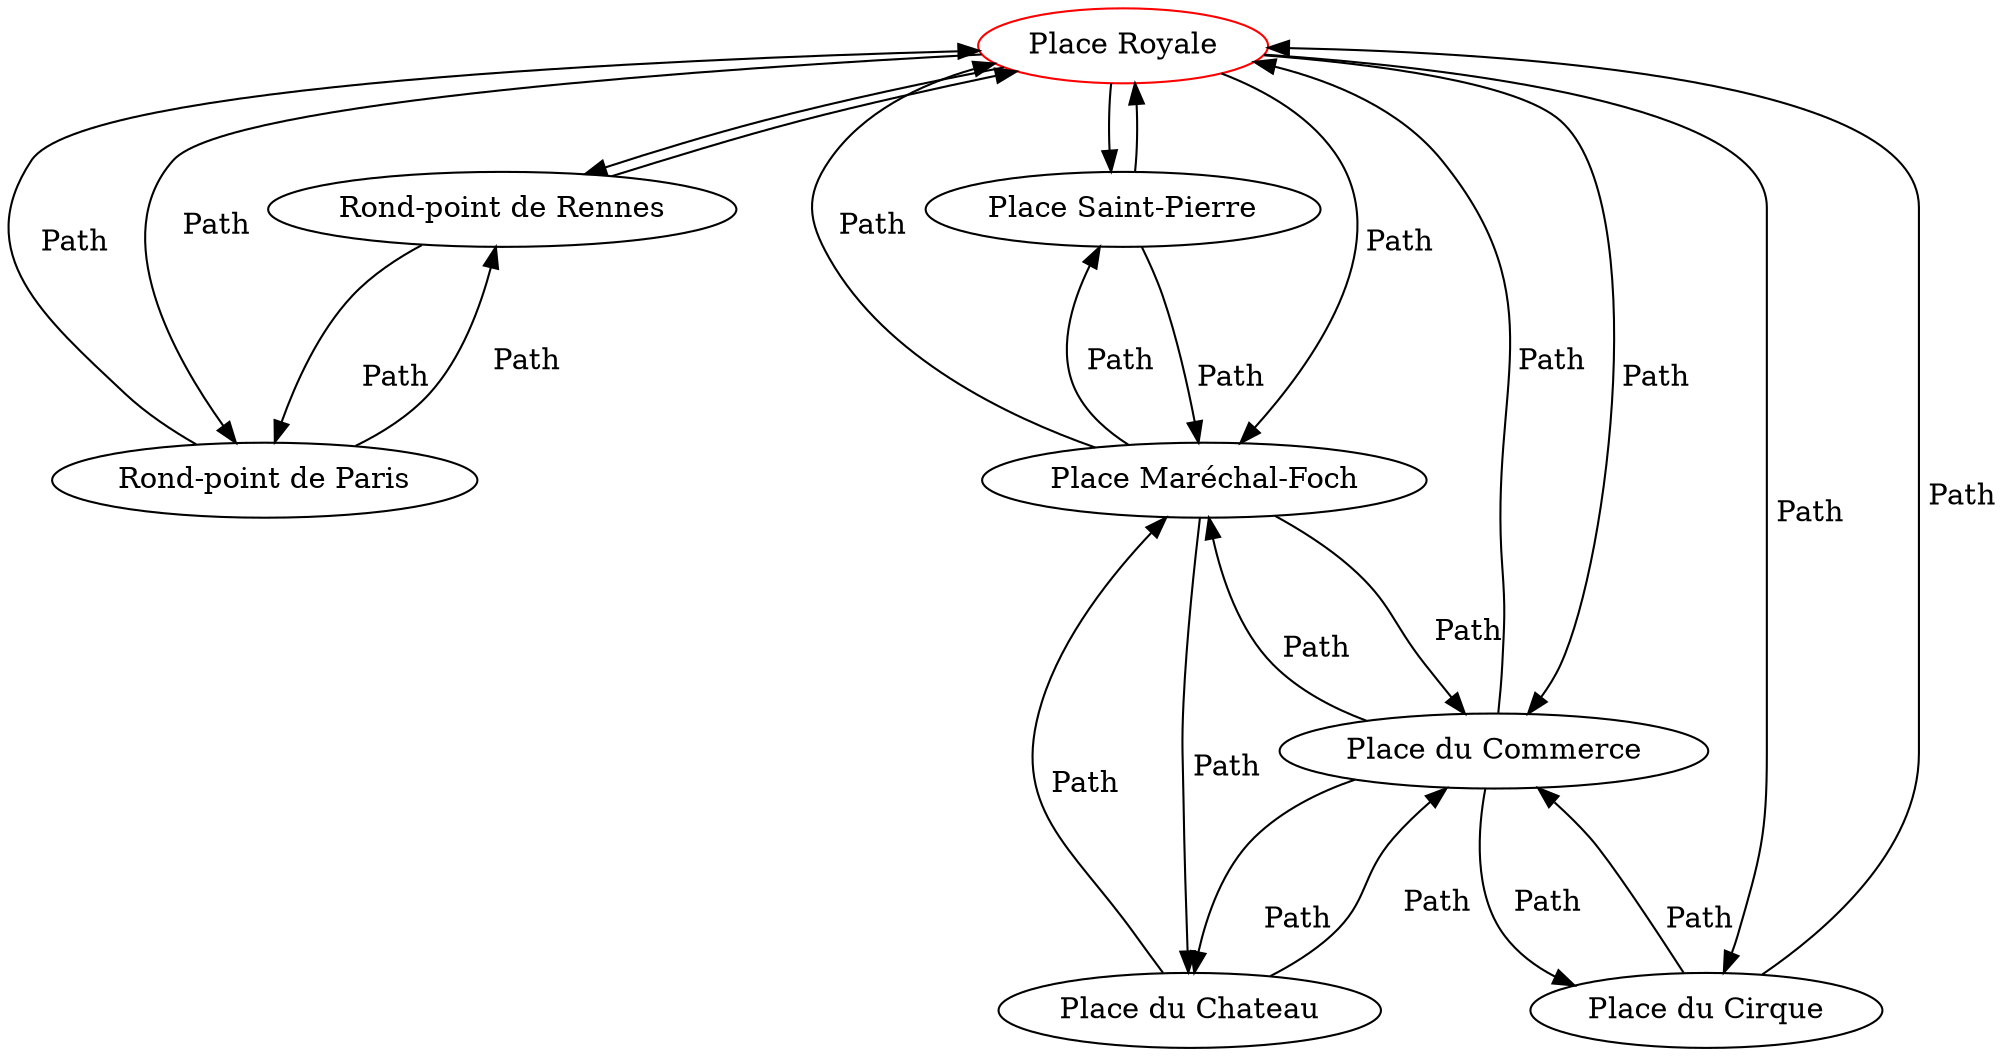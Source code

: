 digraph {
	Place_Royale [label="Place Royale",color="red"];
	Rond_point_de_Rennes [label="Rond-point de Rennes"];
	Rond_point_de_Paris [label="Rond-point de Paris"];
	Place_Saint_Pierre [label="Place Saint-Pierre"];
	Place_Marechal_Foch [label="Place Maréchal-Foch"];
	Place_du_Chateau [label="Place du Chateau"];
	Place_du_Commerce [label="Place du Commerce"];
	Place_du_Cirque [label="Place du Cirque"];

	Place_Royale -> Rond_point_de_Rennes [label="
"];
	Rond_point_de_Rennes -> Rond_point_de_Paris [label="

 Path"];
	Rond_point_de_Paris -> Place_Royale [label="

 Path"];
	Place_Royale -> Place_Saint_Pierre [label="
"];
	Place_Saint_Pierre -> Place_Marechal_Foch [label="

 Path"];
	Place_Royale -> Place_Marechal_Foch [label="

 Path"];
	Place_Royale -> Place_du_Commerce [label="

 Path"];
	Place_Royale -> Place_du_Cirque [label="

 Path"];
	Place_du_Cirque -> Place_du_Commerce [label="

 Path"];
	Place_du_Commerce -> Place_Marechal_Foch [label="

 Path"];
	Place_du_Commerce -> Place_du_Chateau [label="

 Path"];
	Place_du_Chateau -> Place_Marechal_Foch [label="

 Path"];
	Rond_point_de_Rennes -> Place_Royale [label=""];
	Rond_point_de_Paris -> Rond_point_de_Rennes [label="
 Path"];
	Place_Royale -> Rond_point_de_Paris [label="
 Path"];
	Place_Saint_Pierre -> Place_Royale [label=""];
	Place_Marechal_Foch -> Place_Saint_Pierre [label="
 Path"];
	Place_Marechal_Foch -> Place_Royale [label="
 Path"];
	Place_du_Commerce -> Place_Royale [label="
 Path"];
	Place_du_Cirque -> Place_Royale [label="
 Path"];
	Place_du_Commerce -> Place_du_Cirque [label="
 Path"];
	Place_Marechal_Foch -> Place_du_Commerce [label="
 Path"];
	Place_du_Chateau -> Place_du_Commerce [label="
 Path"];
	Place_Marechal_Foch -> Place_du_Chateau [label="
 Path"];
}
